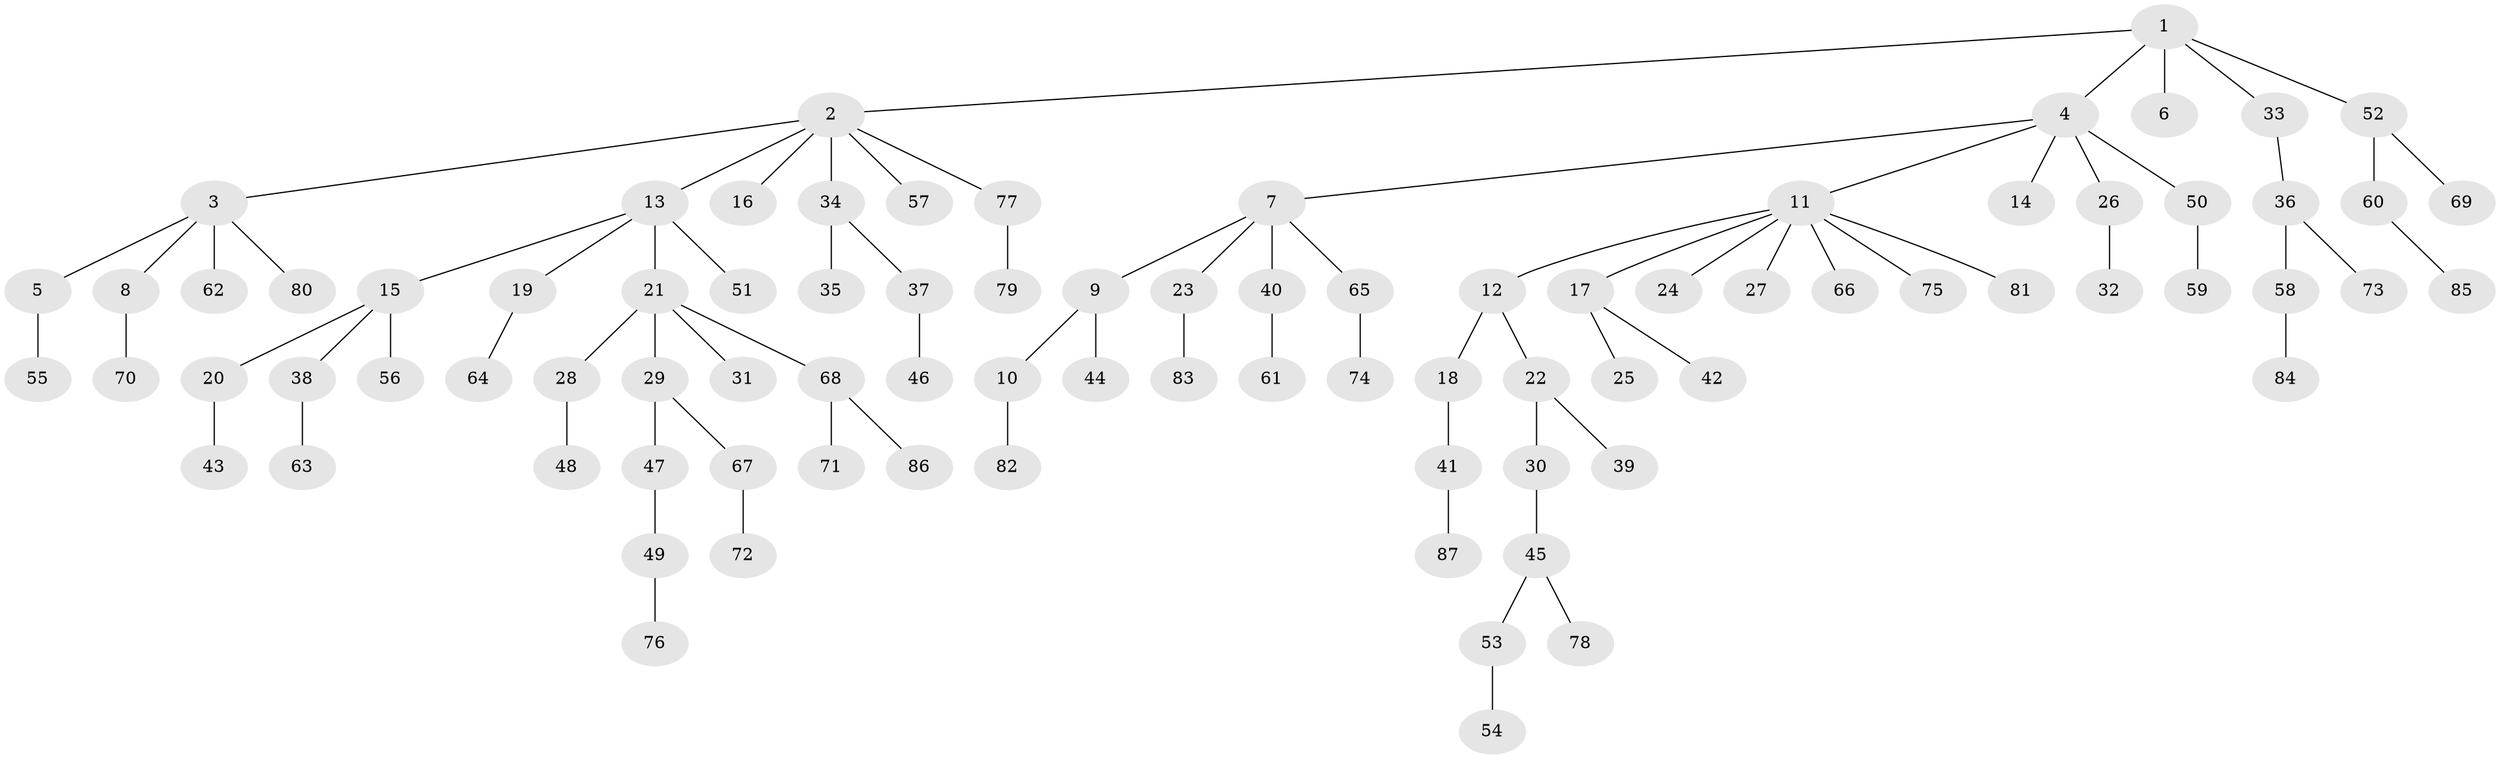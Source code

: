 // coarse degree distribution, {4: 0.07547169811320754, 6: 0.018867924528301886, 5: 0.03773584905660377, 1: 0.5283018867924528, 2: 0.2641509433962264, 7: 0.018867924528301886, 3: 0.05660377358490566}
// Generated by graph-tools (version 1.1) at 2025/52/03/04/25 22:52:03]
// undirected, 87 vertices, 86 edges
graph export_dot {
  node [color=gray90,style=filled];
  1;
  2;
  3;
  4;
  5;
  6;
  7;
  8;
  9;
  10;
  11;
  12;
  13;
  14;
  15;
  16;
  17;
  18;
  19;
  20;
  21;
  22;
  23;
  24;
  25;
  26;
  27;
  28;
  29;
  30;
  31;
  32;
  33;
  34;
  35;
  36;
  37;
  38;
  39;
  40;
  41;
  42;
  43;
  44;
  45;
  46;
  47;
  48;
  49;
  50;
  51;
  52;
  53;
  54;
  55;
  56;
  57;
  58;
  59;
  60;
  61;
  62;
  63;
  64;
  65;
  66;
  67;
  68;
  69;
  70;
  71;
  72;
  73;
  74;
  75;
  76;
  77;
  78;
  79;
  80;
  81;
  82;
  83;
  84;
  85;
  86;
  87;
  1 -- 2;
  1 -- 4;
  1 -- 6;
  1 -- 33;
  1 -- 52;
  2 -- 3;
  2 -- 13;
  2 -- 16;
  2 -- 34;
  2 -- 57;
  2 -- 77;
  3 -- 5;
  3 -- 8;
  3 -- 62;
  3 -- 80;
  4 -- 7;
  4 -- 11;
  4 -- 14;
  4 -- 26;
  4 -- 50;
  5 -- 55;
  7 -- 9;
  7 -- 23;
  7 -- 40;
  7 -- 65;
  8 -- 70;
  9 -- 10;
  9 -- 44;
  10 -- 82;
  11 -- 12;
  11 -- 17;
  11 -- 24;
  11 -- 27;
  11 -- 66;
  11 -- 75;
  11 -- 81;
  12 -- 18;
  12 -- 22;
  13 -- 15;
  13 -- 19;
  13 -- 21;
  13 -- 51;
  15 -- 20;
  15 -- 38;
  15 -- 56;
  17 -- 25;
  17 -- 42;
  18 -- 41;
  19 -- 64;
  20 -- 43;
  21 -- 28;
  21 -- 29;
  21 -- 31;
  21 -- 68;
  22 -- 30;
  22 -- 39;
  23 -- 83;
  26 -- 32;
  28 -- 48;
  29 -- 47;
  29 -- 67;
  30 -- 45;
  33 -- 36;
  34 -- 35;
  34 -- 37;
  36 -- 58;
  36 -- 73;
  37 -- 46;
  38 -- 63;
  40 -- 61;
  41 -- 87;
  45 -- 53;
  45 -- 78;
  47 -- 49;
  49 -- 76;
  50 -- 59;
  52 -- 60;
  52 -- 69;
  53 -- 54;
  58 -- 84;
  60 -- 85;
  65 -- 74;
  67 -- 72;
  68 -- 71;
  68 -- 86;
  77 -- 79;
}
